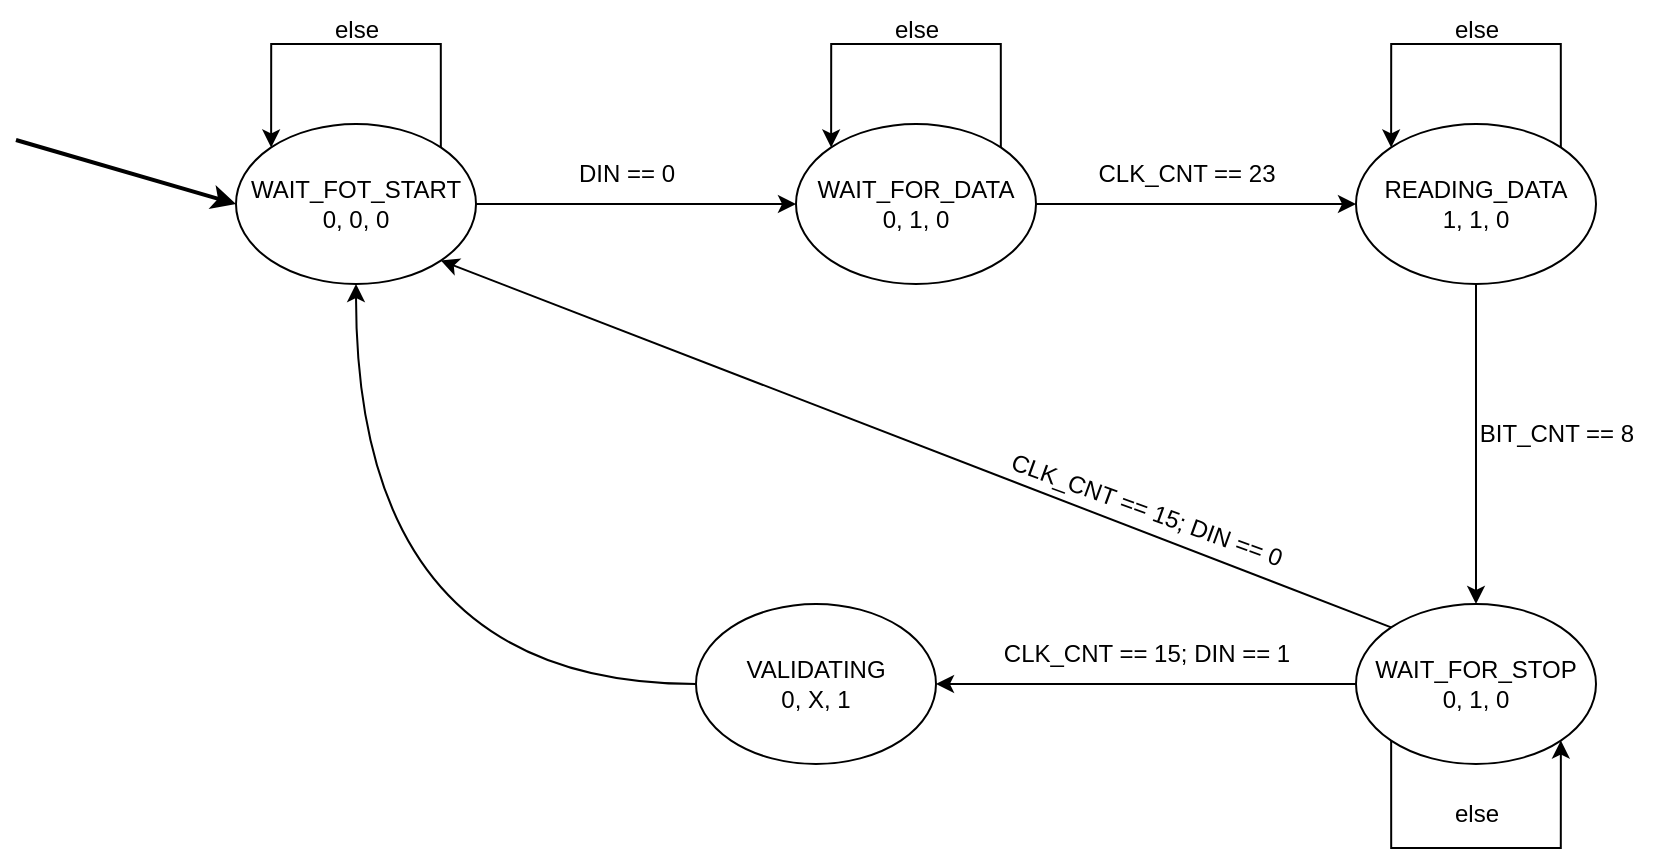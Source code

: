 <mxfile version="21.1.8" type="github">
  <diagram name="Page-1" id="FFNUs5i6vEV03rCKP-XE">
    <mxGraphModel dx="1781" dy="675" grid="1" gridSize="10" guides="1" tooltips="1" connect="1" arrows="1" fold="1" page="1" pageScale="1" pageWidth="827" pageHeight="1169" math="0" shadow="0">
      <root>
        <mxCell id="0" />
        <mxCell id="1" parent="0" />
        <mxCell id="eU8pRurztz_gBzVK209F-8" style="edgeStyle=orthogonalEdgeStyle;rounded=0;orthogonalLoop=1;jettySize=auto;html=1;exitX=1;exitY=0.5;exitDx=0;exitDy=0;entryX=0;entryY=0.5;entryDx=0;entryDy=0;" parent="1" source="eU8pRurztz_gBzVK209F-2" target="eU8pRurztz_gBzVK209F-5" edge="1">
          <mxGeometry relative="1" as="geometry" />
        </mxCell>
        <mxCell id="Aua6kyi1QZbJK9ecVkn_-1" style="orthogonalLoop=1;jettySize=auto;html=1;exitX=0;exitY=0.5;exitDx=0;exitDy=0;endArrow=none;endFill=0;startArrow=classic;startFill=1;strokeWidth=2;" edge="1" parent="1" source="eU8pRurztz_gBzVK209F-2">
          <mxGeometry relative="1" as="geometry">
            <mxPoint x="-40" y="120" as="targetPoint" />
          </mxGeometry>
        </mxCell>
        <mxCell id="eU8pRurztz_gBzVK209F-2" value="WAIT_FOT_START&lt;br&gt;0, 0, 0" style="ellipse;whiteSpace=wrap;html=1;" parent="1" vertex="1">
          <mxGeometry x="70" y="112" width="120" height="80" as="geometry" />
        </mxCell>
        <mxCell id="eU8pRurztz_gBzVK209F-11" style="edgeStyle=orthogonalEdgeStyle;rounded=0;orthogonalLoop=1;jettySize=auto;html=1;exitX=0;exitY=0.5;exitDx=0;exitDy=0;entryX=1;entryY=0.5;entryDx=0;entryDy=0;" parent="1" source="eU8pRurztz_gBzVK209F-3" target="eU8pRurztz_gBzVK209F-4" edge="1">
          <mxGeometry relative="1" as="geometry" />
        </mxCell>
        <mxCell id="eU8pRurztz_gBzVK209F-30" style="orthogonalLoop=1;jettySize=auto;html=1;exitX=0;exitY=0;exitDx=0;exitDy=0;entryX=1;entryY=1;entryDx=0;entryDy=0;curved=1;" parent="1" source="eU8pRurztz_gBzVK209F-3" target="eU8pRurztz_gBzVK209F-2" edge="1">
          <mxGeometry relative="1" as="geometry" />
        </mxCell>
        <mxCell id="eU8pRurztz_gBzVK209F-3" value="WAIT_FOR_STOP&lt;br&gt;0, 1, 0" style="ellipse;whiteSpace=wrap;html=1;" parent="1" vertex="1">
          <mxGeometry x="630" y="352" width="120" height="80" as="geometry" />
        </mxCell>
        <mxCell id="eU8pRurztz_gBzVK209F-12" style="edgeStyle=orthogonalEdgeStyle;rounded=0;orthogonalLoop=1;jettySize=auto;html=1;exitX=0;exitY=0.5;exitDx=0;exitDy=0;entryX=0.5;entryY=1;entryDx=0;entryDy=0;curved=1;" parent="1" source="eU8pRurztz_gBzVK209F-4" target="eU8pRurztz_gBzVK209F-2" edge="1">
          <mxGeometry relative="1" as="geometry" />
        </mxCell>
        <mxCell id="eU8pRurztz_gBzVK209F-4" value="VALIDATING&lt;br&gt;0, X, 1" style="ellipse;whiteSpace=wrap;html=1;" parent="1" vertex="1">
          <mxGeometry x="300" y="352" width="120" height="80" as="geometry" />
        </mxCell>
        <mxCell id="eU8pRurztz_gBzVK209F-9" style="edgeStyle=orthogonalEdgeStyle;rounded=0;orthogonalLoop=1;jettySize=auto;html=1;exitX=1;exitY=0.5;exitDx=0;exitDy=0;entryX=0;entryY=0.5;entryDx=0;entryDy=0;" parent="1" source="eU8pRurztz_gBzVK209F-5" target="eU8pRurztz_gBzVK209F-6" edge="1">
          <mxGeometry relative="1" as="geometry" />
        </mxCell>
        <mxCell id="eU8pRurztz_gBzVK209F-5" value="WAIT_FOR_DATA&lt;br&gt;0, 1, 0" style="ellipse;whiteSpace=wrap;html=1;" parent="1" vertex="1">
          <mxGeometry x="350" y="112" width="120" height="80" as="geometry" />
        </mxCell>
        <mxCell id="eU8pRurztz_gBzVK209F-10" style="edgeStyle=orthogonalEdgeStyle;rounded=0;orthogonalLoop=1;jettySize=auto;html=1;exitX=0.5;exitY=1;exitDx=0;exitDy=0;entryX=0.5;entryY=0;entryDx=0;entryDy=0;" parent="1" source="eU8pRurztz_gBzVK209F-6" target="eU8pRurztz_gBzVK209F-3" edge="1">
          <mxGeometry relative="1" as="geometry" />
        </mxCell>
        <mxCell id="eU8pRurztz_gBzVK209F-6" value="READING_DATA&lt;br&gt;1, 1, 0" style="ellipse;whiteSpace=wrap;html=1;" parent="1" vertex="1">
          <mxGeometry x="630" y="112" width="120" height="80" as="geometry" />
        </mxCell>
        <mxCell id="eU8pRurztz_gBzVK209F-16" style="edgeStyle=orthogonalEdgeStyle;rounded=0;orthogonalLoop=1;jettySize=auto;html=1;exitX=1;exitY=1;exitDx=0;exitDy=0;entryX=0;entryY=1;entryDx=0;entryDy=0;startArrow=classic;startFill=1;endArrow=none;endFill=0;" parent="1" source="eU8pRurztz_gBzVK209F-3" target="eU8pRurztz_gBzVK209F-3" edge="1">
          <mxGeometry relative="1" as="geometry">
            <mxPoint x="731.99" y="422" as="sourcePoint" />
            <mxPoint x="648" y="422" as="targetPoint" />
            <Array as="points">
              <mxPoint x="732" y="474" />
              <mxPoint x="648" y="474" />
            </Array>
          </mxGeometry>
        </mxCell>
        <mxCell id="eU8pRurztz_gBzVK209F-17" style="edgeStyle=orthogonalEdgeStyle;rounded=0;orthogonalLoop=1;jettySize=auto;html=1;exitX=1;exitY=0;exitDx=0;exitDy=0;entryX=0;entryY=0;entryDx=0;entryDy=0;" parent="1" source="eU8pRurztz_gBzVK209F-5" target="eU8pRurztz_gBzVK209F-5" edge="1">
          <mxGeometry relative="1" as="geometry">
            <Array as="points">
              <mxPoint x="453" y="72" />
              <mxPoint x="367" y="72" />
            </Array>
          </mxGeometry>
        </mxCell>
        <mxCell id="eU8pRurztz_gBzVK209F-18" style="edgeStyle=orthogonalEdgeStyle;rounded=0;orthogonalLoop=1;jettySize=auto;html=1;exitX=1;exitY=0;exitDx=0;exitDy=0;entryX=0;entryY=0;entryDx=0;entryDy=0;" parent="1" source="eU8pRurztz_gBzVK209F-6" target="eU8pRurztz_gBzVK209F-6" edge="1">
          <mxGeometry relative="1" as="geometry">
            <Array as="points">
              <mxPoint x="733" y="72" />
              <mxPoint x="647" y="72" />
            </Array>
          </mxGeometry>
        </mxCell>
        <mxCell id="eU8pRurztz_gBzVK209F-19" style="edgeStyle=orthogonalEdgeStyle;rounded=0;orthogonalLoop=1;jettySize=auto;html=1;exitX=1;exitY=0;exitDx=0;exitDy=0;entryX=0;entryY=0;entryDx=0;entryDy=0;" parent="1" source="eU8pRurztz_gBzVK209F-2" target="eU8pRurztz_gBzVK209F-2" edge="1">
          <mxGeometry relative="1" as="geometry">
            <Array as="points">
              <mxPoint x="173" y="72" />
              <mxPoint x="88" y="72" />
            </Array>
          </mxGeometry>
        </mxCell>
        <mxCell id="eU8pRurztz_gBzVK209F-22" value="else" style="text;html=1;align=center;verticalAlign=middle;resizable=0;points=[];autosize=1;strokeColor=none;fillColor=none;" parent="1" vertex="1">
          <mxGeometry x="385" y="50" width="50" height="30" as="geometry" />
        </mxCell>
        <mxCell id="eU8pRurztz_gBzVK209F-23" value="else" style="text;html=1;align=center;verticalAlign=middle;resizable=0;points=[];autosize=1;strokeColor=none;fillColor=none;" parent="1" vertex="1">
          <mxGeometry x="105" y="50" width="50" height="30" as="geometry" />
        </mxCell>
        <mxCell id="eU8pRurztz_gBzVK209F-24" value="else" style="text;html=1;align=center;verticalAlign=middle;resizable=0;points=[];autosize=1;strokeColor=none;fillColor=none;" parent="1" vertex="1">
          <mxGeometry x="665" y="442" width="50" height="30" as="geometry" />
        </mxCell>
        <mxCell id="eU8pRurztz_gBzVK209F-25" value="else" style="text;html=1;align=center;verticalAlign=middle;resizable=0;points=[];autosize=1;strokeColor=none;fillColor=none;" parent="1" vertex="1">
          <mxGeometry x="665" y="50" width="50" height="30" as="geometry" />
        </mxCell>
        <mxCell id="eU8pRurztz_gBzVK209F-27" value="DIN == 0" style="text;html=1;align=center;verticalAlign=middle;resizable=0;points=[];autosize=1;strokeColor=none;fillColor=none;" parent="1" vertex="1">
          <mxGeometry x="230" y="122" width="70" height="30" as="geometry" />
        </mxCell>
        <mxCell id="eU8pRurztz_gBzVK209F-28" value="CLK_CNT == 23" style="text;html=1;align=center;verticalAlign=middle;resizable=0;points=[];autosize=1;strokeColor=none;fillColor=none;" parent="1" vertex="1">
          <mxGeometry x="490" y="122" width="110" height="30" as="geometry" />
        </mxCell>
        <mxCell id="eU8pRurztz_gBzVK209F-29" value="BIT_CNT == 8" style="text;html=1;align=center;verticalAlign=middle;resizable=0;points=[];autosize=1;strokeColor=none;fillColor=none;rotation=0;" parent="1" vertex="1">
          <mxGeometry x="680" y="252" width="100" height="30" as="geometry" />
        </mxCell>
        <mxCell id="eU8pRurztz_gBzVK209F-31" value="CLK_CNT == 15; DIN == 1" style="text;html=1;align=center;verticalAlign=middle;resizable=0;points=[];autosize=1;strokeColor=none;fillColor=none;" parent="1" vertex="1">
          <mxGeometry x="440" y="362" width="170" height="30" as="geometry" />
        </mxCell>
        <mxCell id="eU8pRurztz_gBzVK209F-32" value="CLK_CNT == 15; DIN == 0" style="text;html=1;align=center;verticalAlign=middle;resizable=0;points=[];autosize=1;strokeColor=none;fillColor=none;rotation=20;" parent="1" vertex="1">
          <mxGeometry x="440" y="290" width="170" height="30" as="geometry" />
        </mxCell>
      </root>
    </mxGraphModel>
  </diagram>
</mxfile>
